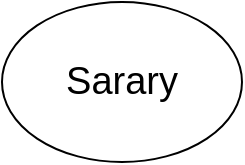 <mxfile>
    <diagram id="SwUlEUqGmNHeh5QPIGkG" name="Page-1">
        <mxGraphModel dx="693" dy="666" grid="1" gridSize="10" guides="1" tooltips="1" connect="1" arrows="1" fold="1" page="1" pageScale="1" pageWidth="850" pageHeight="1100" math="0" shadow="0">
            <root>
                <mxCell id="0"/>
                <mxCell id="1" parent="0"/>
                <mxCell id="2" value="&lt;font style=&quot;font-size: 19px;&quot;&gt;Sarary&lt;/font&gt;" style="ellipse;whiteSpace=wrap;html=1;strokeWidth=1;perimeterSpacing=0;" vertex="1" parent="1">
                    <mxGeometry x="290" y="80" width="120" height="80" as="geometry"/>
                </mxCell>
            </root>
        </mxGraphModel>
    </diagram>
</mxfile>